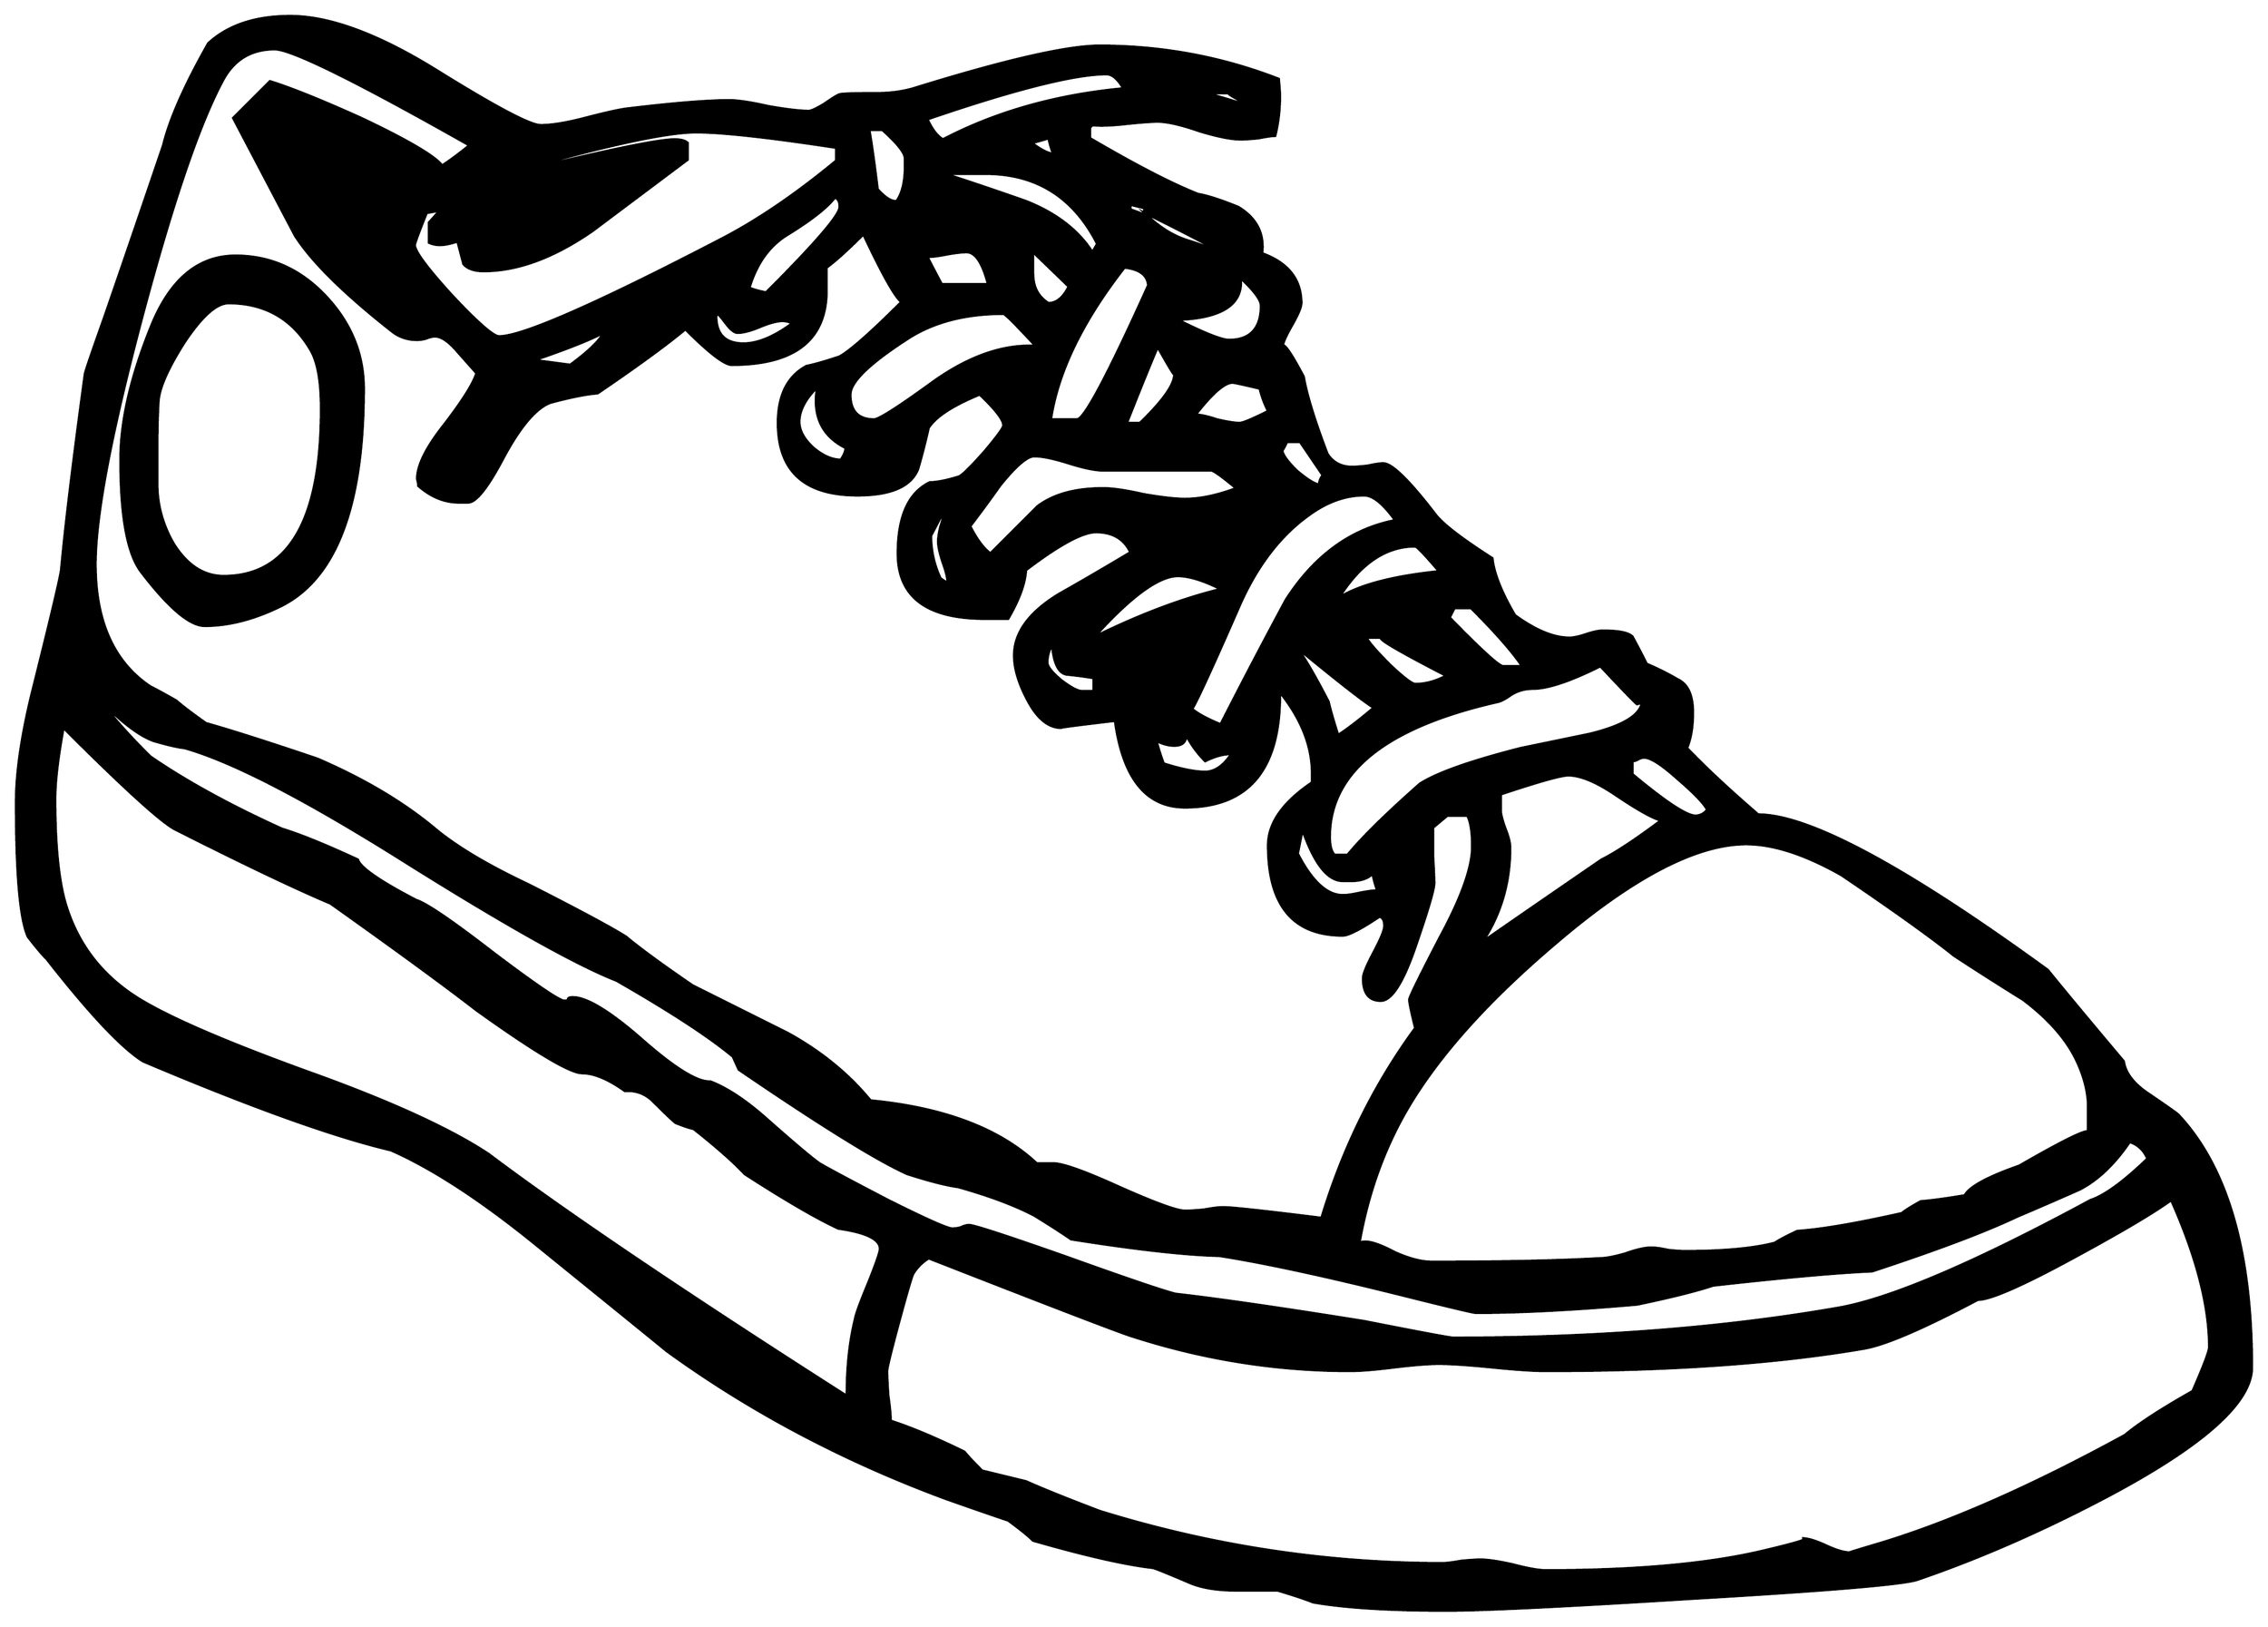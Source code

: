 


\begin{tikzpicture}[y=0.80pt, x=0.80pt, yscale=-1.0, xscale=1.0, inner sep=0pt, outer sep=0pt]
\begin{scope}[shift={(100.0,1672.0)},nonzero rule]
  \path[draw=.,fill=.,line width=1.600pt] (1966.0,-81.0) .. controls
    (1966.0,-51.667) and (1926.0,-15.667) .. (1846.0,27.0) ..
    controls (1790.667,56.333) and (1736.667,80.0) .. (1684.0,98.0) ..
    controls (1672.0,102.0) and (1608.667,107.333) .. (1494.0,114.0)
    .. controls (1387.333,120.667) and (1318.333,124.0) ..
    (1287.0,124.0) .. controls (1239.0,124.0) and (1201.667,121.667)
    .. (1175.0,117.0) .. controls (1168.333,114.333) and
    (1158.333,111.0) .. (1145.0,107.0) .. controls (1145.0,107.0)
    and (1133.333,107.0) .. (1110.0,107.0) .. controls
    (1094.667,107.0) and (1082.0,105.0) .. (1072.0,101.0) ..
    controls (1053.333,93.0) and (1042.667,88.667) .. (1040.0,88.0) ..
    controls (1016.667,85.333) and (983.0,77.667) .. (939.0,65.0) ..
    controls (935.0,61.0) and (928.0,55.333) .. (918.0,48.0) ..
    controls (906.0,44.0) and (888.667,38.0) .. (866.0,30.0) ..
    controls (779.333,-2.0) and (700.667,-43.667) .. (630.0,-95.0) ..
    controls (629.333,-95.667) and (592.0,-126.0) .. (518.0,-186.0)
    .. controls (472.667,-222.667) and (432.667,-248.667) ..
    (398.0,-264.0) .. controls (350.0,-275.333) and (280.333,-300.333)
    .. (189.0,-339.0) .. controls (171.0,-350.333) and
    (144.0,-379.0) .. (108.0,-425.0) .. controls (104.0,-429.0)
    and (98.667,-435.333) .. (92.0,-444.0) .. controls (85.333,-458.667)
    and (82.0,-496.333) .. (82.0,-557.0) .. controls (82.0,-583.667)
    and (87.0,-616.667) .. (97.0,-656.0) .. controls
    (111.0,-712.0) and (118.667,-744.333) .. (120.0,-753.0) ..
    controls (123.333,-789.667) and (130.0,-844.667) .. (140.0,-918.0)
    .. controls (140.0,-919.333) and (145.333,-935.0) ..
    (156.0,-965.0) .. controls (167.333,-997.667) and
    (184.0,-1046.333) .. (206.0,-1111.0) .. controls
    (211.333,-1133.0) and (224.0,-1161.667) .. (244.0,-1197.0) ..
    controls (260.667,-1212.333) and (283.667,-1220.0) ..
    (313.0,-1220.0) .. controls (346.333,-1220.0) and
    (387.667,-1204.667) .. (437.0,-1174.0) .. controls
    (486.333,-1143.333) and (515.333,-1128.0) .. (524.0,-1128.0) ..
    controls (533.333,-1128.0) and (545.667,-1130.0) ..
    (561.0,-1134.0) .. controls (579.0,-1138.667) and
    (591.0,-1141.333) .. (597.0,-1142.0) .. controls
    (635.667,-1146.667) and (664.333,-1149.0) .. (683.0,-1149.0) ..
    controls (690.333,-1149.0) and (701.333,-1147.333) ..
    (716.0,-1144.0) .. controls (731.333,-1141.333) and
    (742.667,-1140.0) .. (750.0,-1140.0) .. controls
    (752.0,-1140.0) and (756.333,-1142.0) .. (763.0,-1146.0) ..
    controls (769.667,-1150.667) and (774.0,-1153.333) ..
    (776.0,-1154.0) .. controls (778.667,-1154.667) and
    (789.333,-1155.0) .. (808.0,-1155.0) .. controls
    (818.667,-1155.0) and (828.667,-1156.333) .. (838.0,-1159.0) ..
    controls (915.333,-1183.0) and (967.667,-1195.0) ..
    (995.0,-1195.0) .. controls (1047.667,-1195.0) and
    (1098.0,-1185.667) .. (1146.0,-1167.0) .. controls
    (1146.667,-1159.667) and (1147.0,-1155.0) .. (1147.0,-1153.0) ..
    controls (1147.0,-1141.0) and (1145.667,-1129.667) ..
    (1143.0,-1119.0) .. controls (1140.333,-1119.0) and
    (1135.667,-1118.333) .. (1129.0,-1117.0) .. controls
    (1122.333,-1116.333) and (1117.333,-1116.0) .. (1114.0,-1116.0) ..
    controls (1106.0,-1116.0) and (1094.333,-1118.333) ..
    (1079.0,-1123.0) .. controls (1063.667,-1128.333) and
    (1052.0,-1131.0) .. (1044.0,-1131.0) .. controls
    (1038.667,-1131.0) and (1029.667,-1130.333) .. (1017.0,-1129.0) ..
    controls (1005.0,-1127.667) and (995.667,-1127.333) ..
    (989.0,-1128.0) -- (987.0,-1126.0) -- (987.0,-1117.0) ..
    controls (1025.667,-1094.333) and (1056.0,-1078.667) ..
    (1078.0,-1070.0) .. controls (1086.0,-1068.667) and
    (1097.333,-1065.0) .. (1112.0,-1059.0) .. controls
    (1127.333,-1049.667) and (1134.0,-1036.667) .. (1132.0,-1020.0) ..
    controls (1154.0,-1012.0) and (1165.0,-998.0) ..
    (1165.0,-978.0) .. controls (1165.0,-974.667) and
    (1162.333,-968.333) .. (1157.0,-959.0) .. controls
    (1151.667,-949.667) and (1149.0,-943.333) .. (1149.0,-940.0) ..
    controls (1149.0,-946.667) and (1155.0,-938.667) ..
    (1167.0,-916.0) .. controls (1169.667,-900.667) and
    (1176.333,-879.0) .. (1187.0,-851.0) .. controls
    (1191.667,-843.667) and (1198.667,-840.0) .. (1208.0,-840.0) ..
    controls (1210.667,-840.0) and (1215.0,-840.333) ..
    (1221.0,-841.0) .. controls (1227.0,-842.333) and
    (1231.333,-843.0) .. (1234.0,-843.0) .. controls
    (1241.333,-843.0) and (1256.0,-828.667) .. (1278.0,-800.0) ..
    controls (1284.0,-792.0) and (1300.0,-779.667) ..
    (1326.0,-763.0) .. controls (1327.333,-750.333) and
    (1333.667,-734.333) .. (1345.0,-715.0) .. controls
    (1362.333,-702.333) and (1377.667,-696.0) .. (1391.0,-696.0) ..
    controls (1394.333,-696.0) and (1399.0,-697.0) ..
    (1405.0,-699.0) .. controls (1411.0,-701.0) and
    (1415.667,-702.0) .. (1419.0,-702.0) .. controls
    (1432.333,-702.0) and (1440.667,-700.333) .. (1444.0,-697.0) ..
    controls (1448.0,-689.667) and (1452.0,-682.0) ..
    (1456.0,-674.0) .. controls (1465.333,-670.0) and
    (1474.0,-665.667) .. (1482.0,-661.0) .. controls
    (1490.667,-657.0) and (1495.0,-647.667) .. (1495.0,-633.0) ..
    controls (1495.0,-621.0) and (1493.333,-611.0) ..
    (1490.0,-603.0) .. controls (1506.0,-586.333) and
    (1526.0,-567.667) .. (1550.0,-547.0) .. controls
    (1592.667,-547.0) and (1674.0,-503.333) .. (1794.0,-416.0) ..
    controls (1808.0,-398.667) and (1829.333,-373.0) ..
    (1858.0,-339.0) .. controls (1859.333,-329.667) and
    (1865.667,-321.0) .. (1877.0,-313.0) .. controls
    (1893.667,-301.667) and (1902.667,-295.333) .. (1904.0,-294.0) ..
    controls (1945.333,-250.0) and (1966.0,-179.0) ..
    (1966.0,-81.0) -- cycle(1122.0,-1144.0) .. controls
    (1108.0,-1151.333) and (1102.0,-1155.0) .. (1104.0,-1155.0) --
    (1085.0,-1155.0) .. controls (1093.0,-1153.0) and
    (1105.333,-1149.333) .. (1122.0,-1144.0) --
    cycle(1103.0,-1016.0) .. controls (1101.0,-1019.333) and
    (1077.667,-1032.0) .. (1033.0,-1054.0) .. controls
    (1044.333,-1042.667) and (1056.333,-1035.0) .. (1069.0,-1031.0) ..
    controls (1084.333,-1026.333) and (1095.667,-1021.333) ..
    (1103.0,-1016.0) -- cycle(1033.0,-1058.0) --
    (1021.0,-1061.0) -- (1021.0,-1057.0) -- (1032.0,-1053.0) --
    (1033.0,-1058.0) -- cycle(1015.0,-1159.0) .. controls
    (1010.333,-1167.0) and (1005.667,-1171.0) .. (1001.0,-1171.0) ..
    controls (974.333,-1171.0) and (924.0,-1158.333) ..
    (850.0,-1133.0) .. controls (854.0,-1124.333) and
    (858.333,-1118.667) .. (863.0,-1116.0) .. controls
    (907.667,-1139.333) and (958.333,-1153.667) .. (1015.0,-1159.0) --
    cycle(1131.0,-976.0) .. controls (1131.0,-980.667) and
    (1125.333,-988.333) .. (1114.0,-999.0) .. controls
    (1116.0,-977.0) and (1098.333,-965.333) .. (1061.0,-964.0) ..
    controls (1083.667,-952.667) and (1098.0,-947.0) ..
    (1104.0,-947.0) .. controls (1122.0,-947.0) and
    (1131.0,-956.667) .. (1131.0,-976.0) -- cycle(956.0,-1104.0)
    .. controls (954.667,-1106.667) and (953.333,-1111.0) ..
    (952.0,-1117.0) .. controls (948.0,-1115.667) and
    (943.333,-1114.333) .. (938.0,-1113.0) .. controls
    (946.0,-1107.0) and (952.0,-1104.0) .. (956.0,-1104.0) --
    cycle(1507.0,-551.0) .. controls (1504.333,-556.333) and
    (1496.0,-565.0) .. (1482.0,-577.0) .. controls
    (1468.667,-589.0) and (1459.333,-595.0) .. (1454.0,-595.0) ..
    controls (1452.0,-595.0) and (1450.0,-594.333) ..
    (1448.0,-593.0) .. controls (1446.667,-592.333) and
    (1445.333,-592.0) .. (1444.0,-592.0) -- (1444.0,-581.0) ..
    controls (1472.0,-557.667) and (1489.667,-546.0) ..
    (1497.0,-546.0) .. controls (1501.0,-546.0) and
    (1504.333,-547.667) .. (1507.0,-551.0) -- cycle(1351.0,-672.0)
    .. controls (1343.0,-684.0) and (1328.667,-700.333) ..
    (1308.0,-721.0) -- (1294.0,-721.0) -- (1290.0,-713.0) ..
    controls (1316.667,-685.667) and (1331.667,-672.0) ..
    (1335.0,-672.0) -- (1351.0,-672.0) -- cycle(1183.0,-833.0)
    -- (1164.0,-861.0) -- (1153.0,-861.0) .. controls
    (1150.333,-855.667) and (1149.0,-853.333) .. (1149.0,-854.0) ..
    controls (1149.0,-850.667) and (1153.0,-845.0) ..
    (1161.0,-837.0) .. controls (1169.667,-829.667) and
    (1176.0,-825.667) .. (1180.0,-825.0) .. controls
    (1180.0,-827.667) and (1181.0,-830.333) .. (1183.0,-833.0) --
    cycle(1137.0,-887.0) .. controls (1133.667,-893.667) and
    (1131.333,-900.0) .. (1130.0,-906.0) .. controls
    (1116.0,-909.333) and (1108.333,-911.0) .. (1107.0,-911.0) ..
    controls (1100.333,-911.0) and (1090.0,-902.0) ..
    (1076.0,-884.0) .. controls (1080.0,-884.0) and
    (1086.0,-882.667) .. (1094.0,-880.0) .. controls
    (1102.667,-878.0) and (1109.0,-877.0) .. (1113.0,-877.0) ..
    controls (1115.667,-877.0) and (1123.667,-880.333) ..
    (1137.0,-887.0) -- cycle(1281.0,-752.0) .. controls
    (1269.0,-766.0) and (1262.333,-773.0) .. (1261.0,-773.0) ..
    controls (1236.333,-773.0) and (1215.0,-758.667) ..
    (1197.0,-730.0) .. controls (1214.333,-740.667) and
    (1242.333,-748.0) .. (1281.0,-752.0) -- cycle(993.0,-1028.0)
    .. controls (973.0,-1067.333) and (941.667,-1087.0) ..
    (899.0,-1087.0) -- (865.0,-1087.0) .. controls
    (887.667,-1079.667) and (910.333,-1072.0) .. (933.0,-1064.0) ..
    controls (958.333,-1054.0) and (977.0,-1039.667) ..
    (989.0,-1021.0) -- (993.0,-1028.0) -- cycle(969.0,-992.0) --
    (939.0,-1021.0) -- (939.0,-1003.0) .. controls
    (939.0,-991.667) and (943.333,-983.333) .. (952.0,-978.0) ..
    controls (958.667,-978.0) and (964.333,-982.667) .. (969.0,-992.0)
    -- cycle(1058.0,-918.0) .. controls (1058.0,-916.667) and
    (1053.333,-924.333) .. (1044.0,-941.0) .. controls
    (1038.0,-927.0) and (1029.333,-905.667) .. (1018.0,-877.0) --
    (1029.0,-877.0) .. controls (1048.333,-895.667) and
    (1058.0,-909.333) .. (1058.0,-918.0) -- cycle(1036.0,-993.0)
    .. controls (1035.333,-1001.667) and (1028.667,-1006.667) ..
    (1016.0,-1008.0) .. controls (980.667,-962.667) and
    (960.0,-920.0) .. (954.0,-880.0) -- (976.0,-880.0) ..
    controls (982.0,-880.0) and (1002.0,-917.667) ..
    (1036.0,-993.0) -- cycle(1287.0,-664.0) .. controls
    (1245.667,-685.333) and (1227.667,-696.0) .. (1233.0,-696.0) --
    (1220.0,-696.0) .. controls (1222.0,-692.0) and
    (1228.667,-684.333) .. (1240.0,-673.0) .. controls
    (1251.333,-662.333) and (1258.333,-657.0) .. (1261.0,-657.0) ..
    controls (1269.667,-657.0) and (1278.333,-659.333) ..
    (1287.0,-664.0) -- cycle(1452.0,-641.0) .. controls
    (1451.333,-641.0) and (1450.0,-640.667) .. (1448.0,-640.0) ..
    controls (1447.333,-640.0) and (1437.0,-650.667) ..
    (1417.0,-672.0) .. controls (1391.667,-659.333) and
    (1372.667,-653.0) .. (1360.0,-653.0) .. controls
    (1353.333,-653.0) and (1347.333,-651.333) .. (1342.0,-648.0) ..
    controls (1337.333,-644.667) and (1333.667,-642.667) ..
    (1331.0,-642.0) .. controls (1236.333,-620.667) and
    (1189.0,-582.667) .. (1189.0,-528.0) .. controls
    (1189.0,-520.667) and (1190.333,-515.667) .. (1193.0,-513.0) --
    (1204.0,-513.0) .. controls (1216.0,-527.667) and
    (1236.333,-547.667) .. (1265.0,-573.0) .. controls
    (1279.667,-582.333) and (1308.0,-592.333) .. (1350.0,-603.0) ..
    controls (1369.333,-607.0) and (1388.667,-611.0) ..
    (1408.0,-615.0) .. controls (1435.333,-621.667) and
    (1450.0,-630.333) .. (1452.0,-641.0) -- cycle(831.0,-1093.0)
    -- (831.0,-1100.0) .. controls (831.0,-1104.667) and
    (824.667,-1112.667) .. (812.0,-1124.0) -- (801.0,-1124.0) ..
    controls (803.0,-1112.667) and (805.333,-1096.0) ..
    (808.0,-1074.0) .. controls (814.0,-1067.333) and
    (819.0,-1064.0) .. (823.0,-1064.0) -- (824.0,-1064.0) ..
    controls (828.667,-1070.667) and (831.0,-1080.333) ..
    (831.0,-1093.0) -- cycle(1468.0,-542.0) .. controls
    (1460.667,-544.0) and (1447.667,-551.333) .. (1429.0,-564.0) ..
    controls (1413.0,-574.667) and (1400.0,-580.0) ..
    (1390.0,-580.0) .. controls (1384.0,-580.0) and
    (1365.0,-574.667) .. (1333.0,-564.0) -- (1333.0,-551.0) ..
    controls (1333.0,-547.667) and (1334.333,-542.333) ..
    (1337.0,-535.0) .. controls (1339.667,-528.333) and
    (1341.0,-523.0) .. (1341.0,-519.0) .. controls
    (1341.0,-489.667) and (1333.333,-463.333) .. (1318.0,-440.0) ..
    controls (1340.0,-455.333) and (1373.333,-478.333) ..
    (1418.0,-509.0) .. controls (1430.0,-515.0) and
    (1446.667,-526.0) .. (1468.0,-542.0) -- cycle(901.0,-994.0) ..
    controls (896.333,-1012.0) and (890.333,-1021.0) ..
    (883.0,-1021.0) .. controls (879.0,-1021.0) and
    (873.333,-1020.333) .. (866.0,-1019.0) .. controls
    (859.333,-1017.667) and (854.0,-1017.0) .. (850.0,-1017.0) ..
    controls (852.667,-1011.667) and (856.667,-1004.0) ..
    (862.0,-994.0) -- (901.0,-994.0) -- cycle(1244.0,-795.0) ..
    controls (1234.0,-809.0) and (1225.333,-816.0) ..
    (1218.0,-816.0) .. controls (1202.0,-816.0) and
    (1186.333,-810.333) .. (1171.0,-799.0) .. controls
    (1147.0,-781.667) and (1127.667,-756.333) .. (1113.0,-723.0) ..
    controls (1089.667,-669.667) and (1076.333,-640.667) ..
    (1073.0,-636.0) .. controls (1077.667,-632.0) and
    (1085.667,-627.667) .. (1097.0,-623.0) .. controls
    (1115.0,-658.333) and (1133.333,-693.333) .. (1152.0,-728.0) ..
    controls (1176.0,-765.333) and (1206.667,-787.667) ..
    (1244.0,-795.0) -- cycle(1828.0,-280.0) -- (1828.0,-300.0)
    .. controls (1828.0,-312.667) and (1824.667,-326.0) ..
    (1818.0,-340.0) .. controls (1809.333,-358.0) and
    (1794.333,-375.0) .. (1773.0,-391.0) .. controls
    (1753.667,-403.0) and (1734.333,-415.333) .. (1715.0,-428.0) ..
    controls (1695.0,-444.0) and (1663.333,-466.667) ..
    (1620.0,-496.0) .. controls (1589.333,-513.333) and
    (1562.667,-522.0) .. (1540.0,-522.0) .. controls
    (1498.0,-522.0) and (1444.333,-494.0) .. (1379.0,-438.0) ..
    controls (1321.667,-389.333) and (1280.0,-342.667) ..
    (1254.0,-298.0) .. controls (1234.667,-264.667) and
    (1221.333,-227.333) .. (1214.0,-186.0) .. controls
    (1215.333,-186.667) and (1217.0,-187.0) .. (1219.0,-187.0) ..
    controls (1224.333,-187.0) and (1232.667,-184.0) ..
    (1244.0,-178.0) .. controls (1256.0,-172.667) and
    (1266.333,-170.0) .. (1275.0,-170.0) .. controls
    (1334.333,-170.0) and (1381.667,-171.0) .. (1417.0,-173.0) ..
    controls (1421.667,-173.0) and (1428.667,-174.333) ..
    (1438.0,-177.0) .. controls (1447.333,-180.333) and
    (1454.667,-182.0) .. (1460.0,-182.0) .. controls
    (1463.333,-182.0) and (1468.0,-181.333) .. (1474.0,-180.0) ..
    controls (1480.0,-179.333) and (1484.667,-179.0) ..
    (1488.0,-179.0) .. controls (1520.667,-179.0) and
    (1546.0,-181.333) .. (1564.0,-186.0) .. controls
    (1568.0,-188.667) and (1574.333,-192.0) .. (1583.0,-196.0) ..
    controls (1603.0,-197.333) and (1632.333,-202.333) ..
    (1671.0,-211.0) .. controls (1674.333,-213.667) and
    (1679.667,-217.0) .. (1687.0,-221.0) .. controls
    (1695.667,-221.667) and (1708.0,-223.333) .. (1724.0,-226.0) ..
    controls (1728.0,-233.333) and (1743.333,-241.667) ..
    (1770.0,-251.0) .. controls (1804.667,-271.0) and
    (1824.0,-280.667) .. (1828.0,-280.0) -- cycle(1226.0,-637.0)
    .. controls (1217.333,-642.333) and (1196.0,-659.0) ..
    (1162.0,-687.0) .. controls (1168.667,-677.667) and
    (1177.333,-662.667) .. (1188.0,-642.0) .. controls
    (1189.333,-636.0) and (1192.0,-626.667) .. (1196.0,-614.0) ..
    controls (1203.333,-618.667) and (1213.333,-626.333) ..
    (1226.0,-637.0) -- cycle(1110.0,-822.0) .. controls
    (1098.0,-832.0) and (1091.0,-837.0) .. (1089.0,-837.0) --
    (998.0,-837.0) .. controls (991.333,-837.0) and (981.667,-839.0)
    .. (969.0,-843.0) .. controls (956.333,-847.0) and
    (946.667,-849.0) .. (940.0,-849.0) .. controls (934.0,-849.0)
    and (924.333,-840.667) .. (911.0,-824.0) .. controls
    (903.0,-812.667) and (894.667,-801.333) .. (886.0,-790.0) ..
    controls (891.333,-779.333) and (897.0,-771.667) .. (903.0,-767.0)
    .. controls (929.0,-793.0) and (942.333,-806.333) ..
    (943.0,-807.0) .. controls (956.333,-817.0) and (974.667,-822.0)
    .. (998.0,-822.0) .. controls (1006.0,-822.0) and
    (1017.333,-820.333) .. (1032.0,-817.0) .. controls
    (1047.333,-814.333) and (1059.0,-813.0) .. (1067.0,-813.0) ..
    controls (1079.667,-813.0) and (1094.0,-816.0) ..
    (1110.0,-822.0) -- cycle(941.0,-942.0) .. controls
    (924.333,-960.0) and (915.333,-969.0) .. (914.0,-969.0) ..
    controls (882.667,-969.0) and (856.333,-962.333) .. (835.0,-949.0)
    .. controls (801.667,-927.667) and (785.0,-911.667) ..
    (785.0,-901.0) .. controls (785.0,-887.0) and (791.667,-880.0)
    .. (805.0,-880.0) .. controls (809.0,-880.0) and
    (825.667,-890.667) .. (855.0,-912.0) .. controls (885.0,-933.333)
    and (913.667,-943.333) .. (941.0,-942.0) -- cycle(1097.0,-737.0)
    .. controls (1082.333,-744.333) and (1070.333,-748.0) ..
    (1061.0,-748.0) .. controls (1045.0,-748.0) and
    (1021.667,-731.0) .. (991.0,-697.0) .. controls
    (1029.0,-715.667) and (1064.333,-729.0) .. (1097.0,-737.0) --
    cycle(776.0,-1059.0) .. controls (776.0,-1063.667) and
    (774.667,-1066.333) .. (772.0,-1067.0) .. controls
    (765.333,-1058.333) and (751.667,-1047.667) .. (731.0,-1035.0) ..
    controls (716.333,-1025.667) and (706.0,-1011.0) ..
    (700.0,-991.0) .. controls (702.667,-989.667) and (707.333,-988.333)
    .. (714.0,-987.0) .. controls (755.333,-1028.333) and
    (776.0,-1052.333) .. (776.0,-1059.0) -- cycle(1229.0,-483.0)
    .. controls (1227.667,-486.333) and (1226.333,-491.0) ..
    (1225.0,-497.0) .. controls (1221.0,-493.0) and
    (1215.0,-491.0) .. (1207.0,-491.0) -- (1200.0,-491.0) ..
    controls (1187.333,-491.0) and (1176.0,-505.333) ..
    (1166.0,-534.0) -- (1162.0,-514.0) .. controls
    (1174.0,-490.667) and (1186.667,-479.0) .. (1200.0,-479.0) ..
    controls (1203.333,-479.0) and (1208.0,-479.667) ..
    (1214.0,-481.0) .. controls (1220.667,-482.333) and
    (1225.667,-483.0) .. (1229.0,-483.0) -- cycle(1106.0,-598.0)
    .. controls (1099.333,-598.0) and (1092.0,-596.0) ..
    (1084.0,-592.0) .. controls (1077.333,-598.667) and
    (1072.0,-606.0) .. (1068.0,-614.0) .. controls
    (1068.0,-608.0) and (1064.667,-605.0) .. (1058.0,-605.0) ..
    controls (1053.333,-605.0) and (1048.333,-606.333) ..
    (1043.0,-609.0) .. controls (1044.333,-603.667) and
    (1046.333,-597.333) .. (1049.0,-590.0) .. controls
    (1063.667,-585.333) and (1075.333,-583.0) .. (1084.0,-583.0) ..
    controls (1092.0,-583.0) and (1099.333,-588.0) ..
    (1106.0,-598.0) -- cycle(736.0,-961.0) .. controls
    (733.333,-962.333) and (730.667,-963.0) .. (728.0,-963.0) ..
    controls (723.333,-963.0) and (717.0,-961.333) .. (709.0,-958.0)
    .. controls (701.0,-954.667) and (694.667,-953.0) ..
    (690.0,-953.0) .. controls (687.333,-953.0) and (684.0,-955.667)
    .. (680.0,-961.0) .. controls (676.0,-966.333) and
    (673.667,-969.0) .. (673.0,-969.0) -- (672.0,-967.0) ..
    controls (672.0,-951.667) and (679.667,-944.0) .. (695.0,-944.0)
    .. controls (707.0,-944.0) and (720.667,-949.667) ..
    (736.0,-961.0) -- cycle(990.0,-651.0) -- (990.0,-662.0) ..
    controls (982.0,-663.333) and (974.333,-664.333) .. (967.0,-665.0)
    .. controls (960.333,-666.333) and (956.333,-674.667) ..
    (955.0,-690.0) .. controls (952.333,-685.333) and (951.0,-680.333)
    .. (951.0,-675.0) .. controls (951.0,-671.667) and
    (955.0,-666.667) .. (963.0,-660.0) .. controls (971.0,-654.0)
    and (976.667,-651.0) .. (980.0,-651.0) -- (990.0,-651.0) --
    cycle(781.0,-856.0) .. controls (761.0,-866.0) and
    (753.0,-883.0) .. (757.0,-907.0) .. controls (747.0,-897.0)
    and (742.0,-887.333) .. (742.0,-878.0) .. controls
    (742.0,-870.667) and (746.0,-863.333) .. (754.0,-856.0) ..
    controls (762.0,-849.333) and (769.667,-846.0) .. (777.0,-846.0)
    .. controls (779.667,-850.0) and (781.0,-853.333) ..
    (781.0,-856.0) -- cycle(867.0,-742.0) .. controls
    (867.0,-746.0) and (865.667,-751.667) .. (863.0,-759.0) ..
    controls (860.333,-767.0) and (859.0,-773.0) .. (859.0,-777.0)
    .. controls (859.0,-780.333) and (859.667,-784.667) ..
    (861.0,-790.0) .. controls (863.0,-796.0) and (864.0,-800.333)
    .. (864.0,-803.0) .. controls (856.667,-789.0) and
    (853.0,-782.0) .. (853.0,-782.0) .. controls (853.0,-769.333)
    and (855.667,-757.333) .. (861.0,-746.0) -- (867.0,-742.0) --
    cycle(773.0,-1098.0) -- (773.0,-1109.0) .. controls
    (716.333,-1117.667) and (677.0,-1122.0) .. (655.0,-1122.0) ..
    controls (628.333,-1122.0) and (570.667,-1109.0) ..
    (482.0,-1083.0) .. controls (570.0,-1105.0) and
    (621.667,-1116.0) .. (637.0,-1116.0) .. controls
    (642.333,-1116.0) and (646.0,-1115.0) .. (648.0,-1113.0) --
    (648.0,-1099.0) .. controls (621.333,-1079.0) and
    (594.667,-1059.0) .. (568.0,-1039.0) .. controls
    (535.333,-1016.333) and (504.667,-1005.0) .. (476.0,-1005.0) ..
    controls (468.0,-1005.0) and (462.333,-1007.0) ..
    (459.0,-1011.0) -- (454.0,-1030.0) .. controls
    (448.0,-1028.0) and (443.0,-1027.0) .. (439.0,-1027.0) ..
    controls (435.667,-1027.0) and (432.667,-1027.667) ..
    (430.0,-1029.0) -- (430.0,-1046.0) -- (439.0,-1056.0) --
    (428.0,-1054.0) .. controls (421.333,-1037.333) and
    (418.0,-1028.333) .. (418.0,-1027.0) .. controls
    (418.0,-1021.667) and (428.667,-1007.333) .. (450.0,-984.0) ..
    controls (471.333,-961.333) and (484.333,-950.0) .. (489.0,-950.0)
    .. controls (508.333,-950.0) and (570.0,-977.0) ..
    (674.0,-1031.0) .. controls (705.333,-1047.0) and
    (738.333,-1069.333) .. (773.0,-1098.0) -- cycle(577.0,-953.0) ..
    controls (565.667,-947.0) and (546.333,-939.333) .. (519.0,-930.0)
    -- (549.0,-926.0) .. controls (564.333,-937.333) and
    (573.667,-946.333) .. (577.0,-953.0) -- cycle(1930.0,-98.0) ..
    controls (1930.0,-132.667) and (1919.333,-174.0) ..
    (1898.0,-222.0) .. controls (1883.333,-211.333) and
    (1856.333,-195.333) .. (1817.0,-174.0) .. controls
    (1773.0,-150.0) and (1745.667,-138.0) .. (1735.0,-138.0) ..
    controls (1689.667,-114.0) and (1658.0,-100.333) ..
    (1640.0,-97.0) .. controls (1566.667,-84.333) and (1477.0,-78.0)
    .. (1371.0,-78.0) .. controls (1361.0,-78.0) and
    (1346.0,-79.0) .. (1326.0,-81.0) .. controls (1306.0,-83.0)
    and (1291.0,-84.0) .. (1281.0,-84.0) .. controls
    (1272.333,-84.0) and (1259.667,-83.0) .. (1243.0,-81.0) ..
    controls (1227.0,-79.0) and (1214.667,-78.0) .. (1206.0,-78.0)
    .. controls (1144.0,-78.0) and (1083.0,-87.667) ..
    (1023.0,-107.0) .. controls (1015.667,-109.0) and
    (958.333,-131.0) .. (851.0,-173.0) .. controls (845.667,-169.667)
    and (841.333,-165.333) .. (838.0,-160.0) .. controls
    (836.667,-157.333) and (832.667,-143.667) .. (826.0,-119.0) ..
    controls (819.333,-94.333) and (816.0,-80.667) .. (816.0,-78.0) ..
    controls (816.0,-73.333) and (816.333,-66.333) .. (817.0,-57.0) ..
    controls (818.333,-47.667) and (819.0,-40.667) .. (819.0,-36.0) ..
    controls (835.667,-30.667) and (856.333,-22.0) .. (881.0,-10.0) ..
    controls (884.333,-6.0) and (889.333,-0.667) .. (896.0,6.0) ..
    controls (896.0,6.0) and (908.333,9.0) .. (933.0,15.0) ..
    controls (946.333,21.0) and (967.0,29.333) .. (995.0,40.0) ..
    controls (1089.667,69.333) and (1186.0,84.0) .. (1284.0,84.0) ..
    controls (1287.333,84.0) and (1292.667,83.333) .. (1300.0,82.0) ..
    controls (1307.333,81.333) and (1312.667,81.0) .. (1316.0,81.0) ..
    controls (1322.0,81.0) and (1331.0,82.333) .. (1343.0,85.0) ..
    controls (1355.667,88.333) and (1365.0,90.0) .. (1371.0,90.0) ..
    controls (1445.667,90.0) and (1506.0,84.667) .. (1552.0,74.0) ..
    controls (1583.333,66.667) and (1595.0,63.0) .. (1587.0,63.0) ..
    controls (1591.667,63.0) and (1598.333,65.0) .. (1607.0,69.0) ..
    controls (1615.667,73.0) and (1622.333,75.0) .. (1627.0,75.0) ..
    controls (1626.333,75.0) and (1635.0,72.333) .. (1653.0,67.0) ..
    controls (1712.333,49.0) and (1781.0,18.667) .. (1859.0,-24.0)
    .. controls (1871.0,-34.0) and (1890.0,-46.333) ..
    (1916.0,-61.0) .. controls (1925.333,-82.333) and (1930.0,-94.667)
    .. (1930.0,-98.0) -- cycle(1309.0,-520.0) .. controls
    (1309.0,-532.0) and (1307.667,-540.667) .. (1305.0,-546.0) --
    (1288.0,-546.0) -- (1276.0,-536.0) .. controls
    (1276.0,-530.0) and (1276.0,-522.0) .. (1276.0,-512.0) ..
    controls (1276.667,-500.667) and (1277.0,-493.0) ..
    (1277.0,-489.0) .. controls (1277.0,-483.667) and
    (1271.333,-464.667) .. (1260.0,-432.0) .. controls
    (1250.0,-404.0) and (1240.667,-390.0) .. (1232.0,-390.0) ..
    controls (1222.0,-390.0) and (1217.0,-396.333) ..
    (1217.0,-409.0) .. controls (1217.0,-412.333) and
    (1220.0,-419.667) .. (1226.0,-431.0) .. controls
    (1232.0,-442.333) and (1235.0,-449.667) .. (1235.0,-453.0) ..
    controls (1235.0,-457.667) and (1233.667,-460.333) ..
    (1231.0,-461.0) .. controls (1215.0,-450.333) and
    (1204.667,-445.0) .. (1200.0,-445.0) .. controls
    (1158.0,-445.0) and (1137.0,-470.333) .. (1137.0,-521.0) ..
    controls (1137.0,-539.667) and (1149.333,-557.333) ..
    (1174.0,-574.0) -- (1174.0,-579.0) .. controls
    (1174.667,-603.0) and (1165.667,-626.667) .. (1147.0,-650.0) ..
    controls (1147.667,-585.333) and (1121.0,-553.0) ..
    (1067.0,-553.0) .. controls (1034.333,-553.0) and
    (1014.667,-577.333) .. (1008.0,-626.0) .. controls
    (974.0,-622.0) and (959.0,-620.0) .. (963.0,-620.0) ..
    controls (952.333,-620.0) and (943.0,-627.333) .. (935.0,-642.0)
    .. controls (927.0,-656.667) and (923.0,-669.667) ..
    (923.0,-681.0) .. controls (923.0,-700.333) and (935.667,-717.667)
    .. (961.0,-733.0) .. controls (981.0,-744.333) and
    (1001.0,-756.0) .. (1021.0,-768.0) .. controls
    (1015.667,-779.333) and (1006.0,-785.0) .. (992.0,-785.0) ..
    controls (980.667,-785.0) and (961.0,-774.333) .. (933.0,-753.0)
    .. controls (932.333,-741.667) and (927.333,-728.0) ..
    (918.0,-712.0) -- (901.0,-712.0) .. controls (850.333,-711.333)
    and (825.0,-729.667) .. (825.0,-767.0) .. controls
    (825.0,-798.333) and (834.0,-818.333) .. (852.0,-827.0) ..
    controls (858.0,-827.0) and (866.333,-828.667) .. (877.0,-832.0)
    .. controls (880.333,-834.0) and (887.333,-841.0) ..
    (898.0,-853.0) .. controls (908.667,-865.667) and (914.0,-873.0)
    .. (914.0,-875.0) .. controls (914.0,-879.667) and
    (907.333,-888.333) .. (894.0,-901.0) .. controls (871.333,-891.667)
    and (857.0,-882.333) .. (851.0,-873.0) .. controls
    (848.333,-861.0) and (845.333,-849.333) .. (842.0,-838.0) ..
    controls (836.0,-823.333) and (819.0,-816.0) .. (791.0,-816.0)
    .. controls (746.333,-816.0) and (724.0,-836.333) ..
    (724.0,-877.0) .. controls (724.0,-900.333) and (732.0,-916.333)
    .. (748.0,-925.0) .. controls (754.667,-926.333) and
    (764.0,-929.0) .. (776.0,-933.0) .. controls (785.333,-938.333)
    and (802.667,-953.667) .. (828.0,-979.0) .. controls
    (822.667,-983.0) and (812.0,-1002.0) .. (796.0,-1036.0) ..
    controls (782.667,-1022.667) and (772.333,-1013.333) ..
    (765.0,-1008.0) .. controls (765.0,-1008.0) and
    (765.0,-1001.667) .. (765.0,-989.0) .. controls (765.0,-947.0)
    and (738.333,-926.0) .. (685.0,-926.0) .. controls
    (679.0,-926.0) and (666.0,-936.0) .. (646.0,-956.0) ..
    controls (630.0,-942.667) and (605.333,-924.667) .. (572.0,-902.0)
    .. controls (562.667,-901.333) and (549.333,-898.667) ..
    (532.0,-894.0) .. controls (520.0,-889.333) and (507.0,-874.0)
    .. (493.0,-848.0) .. controls (479.667,-822.667) and
    (469.667,-810.0) .. (463.0,-810.0) -- (455.0,-810.0) ..
    controls (443.0,-810.0) and (431.667,-814.667) .. (421.0,-824.0)
    .. controls (421.0,-825.333) and (420.667,-827.333) ..
    (420.0,-830.0) .. controls (420.0,-841.333) and (427.667,-856.667)
    .. (443.0,-876.0) .. controls (458.333,-896.0) and
    (467.333,-910.333) .. (470.0,-919.0) .. controls (470.0,-919.0)
    and (464.667,-925.0) .. (454.0,-937.0) .. controls
    (446.667,-945.667) and (440.333,-950.0) .. (435.0,-950.0) ..
    controls (433.0,-950.0) and (430.333,-949.333) .. (427.0,-948.0)
    .. controls (424.333,-947.333) and (422.0,-947.0) ..
    (420.0,-947.0) .. controls (412.0,-947.0) and (405.0,-949.333)
    .. (399.0,-954.0) .. controls (358.333,-986.0) and
    (331.0,-1013.0) .. (317.0,-1035.0) .. controls
    (317.0,-1035.0) and (299.667,-1068.0) .. (265.0,-1134.0) --
    (296.0,-1165.0) .. controls (313.333,-1159.667) and
    (339.0,-1149.333) .. (373.0,-1134.0) .. controls
    (412.333,-1115.333) and (435.0,-1102.0) .. (441.0,-1094.0) ..
    controls (446.333,-1097.333) and (454.0,-1103.0) ..
    (464.0,-1111.0) .. controls (368.667,-1165.0) and
    (314.0,-1192.0) .. (300.0,-1192.0) .. controls
    (280.667,-1192.0) and (266.333,-1183.667) .. (257.0,-1167.0) ..
    controls (237.0,-1130.333) and (214.0,-1063.0) ..
    (188.0,-965.0) .. controls (162.0,-867.0) and (149.0,-798.0)
    .. (149.0,-758.0) .. controls (149.0,-710.0) and
    (164.333,-675.667) .. (195.0,-655.0) .. controls (200.333,-652.333)
    and (207.667,-648.333) .. (217.0,-643.0) .. controls
    (222.333,-638.333) and (230.667,-632.0) .. (242.0,-624.0) ..
    controls (263.333,-618.0) and (294.667,-608.0) .. (336.0,-594.0)
    .. controls (374.667,-577.333) and (407.333,-558.0) ..
    (434.0,-536.0) .. controls (452.0,-520.667) and (478.667,-504.667)
    .. (514.0,-488.0) .. controls (556.0,-466.667) and
    (583.333,-452.0) .. (596.0,-444.0) .. controls (608.0,-434.0)
    and (626.667,-420.333) .. (652.0,-403.0) .. controls
    (678.667,-389.667) and (705.333,-376.333) .. (732.0,-363.0) ..
    controls (760.0,-347.667) and (783.333,-328.667) .. (802.0,-306.0)
    .. controls (864.0,-300.0) and (910.667,-282.333) ..
    (942.0,-253.0) .. controls (942.0,-253.0) and (946.667,-253.0)
    .. (956.0,-253.0) .. controls (964.0,-253.0) and
    (982.667,-246.333) .. (1012.0,-233.0) .. controls
    (1042.0,-219.667) and (1060.333,-213.0) .. (1067.0,-213.0) ..
    controls (1070.333,-213.0) and (1075.667,-213.333) ..
    (1083.0,-214.0) .. controls (1090.333,-215.333) and
    (1095.667,-216.0) .. (1099.0,-216.0) .. controls
    (1106.333,-216.0) and (1134.0,-213.0) .. (1182.0,-207.0) ..
    controls (1200.0,-266.333) and (1226.333,-319.667) ..
    (1261.0,-367.0) .. controls (1257.667,-380.333) and
    (1256.0,-388.333) .. (1256.0,-391.0) .. controls
    (1256.0,-393.0) and (1264.667,-410.667) .. (1282.0,-444.0) ..
    controls (1300.0,-477.333) and (1309.0,-502.667) ..
    (1309.0,-520.0) -- cycle(1878.0,-257.0) .. controls
    (1874.667,-264.333) and (1869.667,-269.0) .. (1863.0,-271.0) ..
    controls (1850.333,-252.333) and (1836.333,-239.0) ..
    (1821.0,-231.0) .. controls (1803.0,-223.0) and
    (1785.333,-215.333) .. (1768.0,-208.0) .. controls
    (1741.333,-195.333) and (1700.667,-180.0) .. (1646.0,-162.0) ..
    controls (1616.0,-160.667) and (1571.333,-156.667) ..
    (1512.0,-150.0) .. controls (1498.0,-145.333) and
    (1476.667,-140.0) .. (1448.0,-134.0) .. controls
    (1394.667,-129.333) and (1349.333,-127.0) .. (1312.0,-127.0) ..
    controls (1310.0,-127.0) and (1289.0,-132.0) ..
    (1249.0,-142.0) .. controls (1185.0,-158.0) and
    (1134.0,-169.0) .. (1096.0,-175.0) .. controls
    (1067.333,-175.667) and (1025.667,-180.333) .. (971.0,-189.0) ..
    controls (964.333,-193.667) and (954.0,-200.333) .. (940.0,-209.0)
    .. controls (923.333,-217.667) and (902.0,-225.667) ..
    (876.0,-233.0) .. controls (866.0,-234.333) and (851.667,-238.0)
    .. (833.0,-244.0) .. controls (807.667,-255.333) and
    (760.333,-284.667) .. (691.0,-332.0) -- (686.0,-343.0) ..
    controls (666.0,-359.667) and (633.333,-381.0) .. (588.0,-407.0)
    .. controls (554.0,-420.333) and (494.0,-454.0) ..
    (408.0,-508.0) .. controls (325.333,-560.0) and (264.0,-591.667)
    .. (224.0,-603.0) .. controls (218.0,-603.667) and
    (209.333,-605.667) .. (198.0,-609.0) .. controls (186.667,-613.0)
    and (172.333,-623.667) .. (155.0,-641.0) .. controls
    (163.0,-629.667) and (176.333,-614.667) .. (195.0,-596.0) ..
    controls (225.0,-575.333) and (262.0,-555.0) .. (306.0,-535.0)
    .. controls (321.333,-530.333) and (342.667,-521.667) ..
    (370.0,-509.0) .. controls (372.0,-502.333) and (388.333,-491.0)
    .. (419.0,-475.0) .. controls (427.667,-472.333) and
    (449.667,-457.333) .. (485.0,-430.0) .. controls (520.333,-403.333)
    and (540.0,-390.0) .. (544.0,-390.0) .. controls
    (546.667,-390.0) and (547.667,-390.333) .. (547.0,-391.0) ..
    controls (547.0,-392.333) and (548.333,-393.0) .. (551.0,-393.0)
    .. controls (563.0,-393.0) and (582.667,-381.0) ..
    (610.0,-357.0) .. controls (637.333,-333.0) and (656.333,-321.333)
    .. (667.0,-322.0) .. controls (681.0,-316.667) and
    (696.667,-306.333) .. (714.0,-291.0) .. controls (737.333,-270.333)
    and (752.333,-257.667) .. (759.0,-253.0) .. controls
    (765.667,-249.0) and (785.0,-238.667) .. (817.0,-222.0) ..
    controls (849.0,-206.0) and (867.0,-198.0) .. (871.0,-198.0)
    .. controls (873.0,-198.0) and (875.333,-198.333) ..
    (878.0,-199.0) .. controls (880.667,-200.333) and (883.0,-201.0)
    .. (885.0,-201.0) .. controls (889.0,-201.0) and
    (915.667,-192.333) .. (965.0,-175.0) .. controls (1017.0,-156.333)
    and (1048.333,-145.667) .. (1059.0,-143.0) .. controls
    (1094.333,-139.0) and (1147.333,-131.333) .. (1218.0,-120.0) ..
    controls (1265.333,-110.667) and (1290.333,-106.0) ..
    (1293.0,-106.0) .. controls (1412.333,-106.0) and
    (1520.0,-114.333) .. (1616.0,-131.0) .. controls
    (1660.0,-138.333) and (1731.333,-168.667) .. (1830.0,-222.0) ..
    controls (1842.0,-226.0) and (1858.0,-237.667) ..
    (1878.0,-257.0) -- cycle(810.0,-181.0) .. controls
    (810.0,-189.0) and (798.333,-194.667) .. (775.0,-198.0) ..
    controls (756.333,-206.667) and (730.0,-222.0) .. (696.0,-244.0)
    .. controls (686.667,-254.0) and (672.333,-266.667) ..
    (653.0,-282.0) .. controls (649.667,-282.667) and (644.667,-284.333)
    .. (638.0,-287.0) .. controls (636.667,-287.667) and
    (630.333,-293.667) .. (619.0,-305.0) .. controls (612.333,-311.667)
    and (604.333,-314.667) .. (595.0,-314.0) .. controls
    (581.0,-324.0) and (569.0,-329.0) .. (559.0,-329.0) ..
    controls (549.0,-329.0) and (519.333,-346.667) .. (470.0,-382.0)
    .. controls (443.333,-402.667) and (402.333,-432.667) ..
    (347.0,-472.0) .. controls (317.0,-484.667) and (273.0,-505.667)
    .. (215.0,-535.0) .. controls (202.333,-542.333) and
    (171.333,-570.667) .. (122.0,-620.0) .. controls (117.333,-594.667)
    and (115.0,-574.667) .. (115.0,-560.0) .. controls
    (115.0,-518.667) and (118.333,-488.0) .. (125.0,-468.0) ..
    controls (136.333,-433.333) and (158.667,-406.667) .. (192.0,-388.0)
    .. controls (220.0,-372.0) and (268.333,-351.667) ..
    (337.0,-327.0) .. controls (401.0,-303.667) and (448.667,-281.667)
    .. (480.0,-261.0) .. controls (544.667,-212.333) and
    (645.333,-144.333) .. (782.0,-57.0) .. controls (782.0,-81.667)
    and (784.333,-103.333) .. (789.0,-122.0) .. controls
    (789.667,-126.0) and (793.333,-136.0) .. (800.0,-152.0) ..
    controls (806.667,-168.667) and (810.0,-178.333) .. (810.0,-181.0)
    -- cycle(375.0,-906.0) .. controls (375.0,-806.0) and
    (351.333,-744.667) .. (304.0,-722.0) .. controls (282.0,-711.333)
    and (261.0,-706.0) .. (241.0,-706.0) .. controls
    (228.333,-706.0) and (210.333,-721.333) .. (187.0,-752.0) ..
    controls (175.667,-767.333) and (170.0,-798.667) .. (170.0,-846.0)
    .. controls (170.0,-878.667) and (178.667,-916.333) ..
    (196.0,-959.0) .. controls (212.0,-998.333) and
    (235.667,-1018.0) .. (267.0,-1018.0) .. controls
    (296.333,-1018.0) and (321.667,-1006.667) .. (343.0,-984.0) ..
    controls (364.333,-961.333) and (375.0,-935.333) .. (375.0,-906.0)
    -- cycle(339.0,-889.0) .. controls (339.0,-911.0) and
    (336.333,-927.0) .. (331.0,-937.0) .. controls (315.667,-964.333)
    and (292.333,-978.0) .. (261.0,-978.0) .. controls
    (251.0,-978.0) and (238.667,-967.0) .. (224.0,-945.0) ..
    controls (210.0,-923.0) and (202.667,-906.333) .. (202.0,-895.0)
    .. controls (201.333,-883.667) and (201.0,-870.333) ..
    (201.0,-855.0) -- (201.0,-826.0) .. controls (201.0,-808.0)
    and (205.667,-791.0) .. (215.0,-775.0) .. controls
    (226.333,-757.0) and (240.333,-748.0) .. (257.0,-748.0) ..
    controls (311.667,-748.0) and (339.0,-795.0) .. (339.0,-889.0)
    -- cycle;
\end{scope}

\end{tikzpicture}

